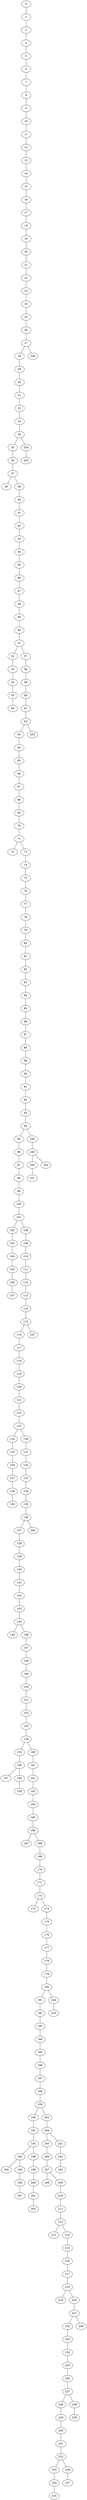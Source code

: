 graph path {
0 -- 2
2 -- 3
3 -- 4
4 -- 5
5 -- 6
6 -- 7
7 -- 8
8 -- 9
9 -- 10
10 -- 11
11 -- 12
12 -- 13
13 -- 14
14 -- 15
15 -- 16
16 -- 17
17 -- 18
18 -- 19
19 -- 20
20 -- 21
21 -- 22
22 -- 23
23 -- 24
24 -- 25
25 -- 26
26 -- 27
27 -- 28
27 -- 256
28 -- 29
29 -- 30
30 -- 31
31 -- 32
32 -- 33
33 -- 34
34 -- 35
34 -- 254
35 -- 36
36 -- 37
37 -- 38
37 -- 39
39 -- 40
40 -- 41
41 -- 42
42 -- 43
43 -- 44
44 -- 45
45 -- 46
46 -- 47
47 -- 48
48 -- 49
49 -- 50
50 -- 51
51 -- 52
51 -- 57
52 -- 53
53 -- 54
54 -- 55
55 -- 56
57 -- 58
58 -- 59
59 -- 60
60 -- 61
61 -- 62
62 -- 63
62 -- 253
63 -- 64
64 -- 65
65 -- 66
66 -- 67
67 -- 68
68 -- 69
69 -- 70
70 -- 71
71 -- 72
71 -- 73
73 -- 74
74 -- 75
75 -- 76
76 -- 77
77 -- 78
78 -- 79
79 -- 80
80 -- 81
81 -- 82
82 -- 83
83 -- 84
84 -- 85
85 -- 86
86 -- 87
87 -- 88
88 -- 89
89 -- 90
90 -- 91
91 -- 92
92 -- 93
93 -- 94
94 -- 95
94 -- 248
95 -- 96
96 -- 97
97 -- 98
98 -- 99
99 -- 100
100 -- 101
101 -- 102
101 -- 108
102 -- 103
103 -- 104
104 -- 105
105 -- 106
106 -- 107
108 -- 109
109 -- 110
110 -- 111
111 -- 112
112 -- 113
113 -- 114
114 -- 115
115 -- 116
115 -- 247
116 -- 117
117 -- 118
118 -- 119
119 -- 120
120 -- 121
121 -- 122
122 -- 123
123 -- 124
123 -- 130
124 -- 125
125 -- 126
126 -- 127
127 -- 128
128 -- 129
130 -- 131
131 -- 132
132 -- 133
133 -- 134
134 -- 135
135 -- 136
136 -- 137
136 -- 246
137 -- 138
138 -- 139
139 -- 140
140 -- 141
141 -- 142
142 -- 143
143 -- 144
144 -- 145
144 -- 146
146 -- 147
147 -- 148
148 -- 149
149 -- 150
150 -- 151
151 -- 152
152 -- 153
153 -- 154
154 -- 155
154 -- 160
155 -- 156
156 -- 157
156 -- 158
158 -- 159
160 -- 161
161 -- 162
162 -- 163
163 -- 164
164 -- 165
165 -- 166
166 -- 167
166 -- 168
168 -- 169
169 -- 170
170 -- 171
171 -- 172
172 -- 173
172 -- 174
174 -- 175
175 -- 176
176 -- 177
177 -- 178
178 -- 179
179 -- 180
180 -- 181
180 -- 244
181 -- 182
182 -- 183
183 -- 184
184 -- 185
185 -- 186
186 -- 187
187 -- 188
188 -- 189
189 -- 190
189 -- 203
190 -- 191
191 -- 192
192 -- 193
192 -- 198
193 -- 194
193 -- 195
195 -- 196
196 -- 197
198 -- 199
199 -- 200
200 -- 201
201 -- 202
203 -- 204
204 -- 205
204 -- 241
205 -- 206
206 -- 207
207 -- 208
207 -- 209
209 -- 210
210 -- 211
211 -- 212
212 -- 213
212 -- 214
214 -- 215
215 -- 216
216 -- 217
217 -- 218
218 -- 219
218 -- 220
220 -- 221
221 -- 222
221 -- 240
222 -- 223
223 -- 224
224 -- 225
225 -- 226
226 -- 227
227 -- 228
227 -- 238
228 -- 229
229 -- 230
230 -- 231
231 -- 232
232 -- 233
232 -- 236
233 -- 234
234 -- 235
236 -- 237
238 -- 239
241 -- 242
242 -- 243
244 -- 245
248 -- 249
249 -- 250
249 -- 252
250 -- 251
254 -- 255
}
